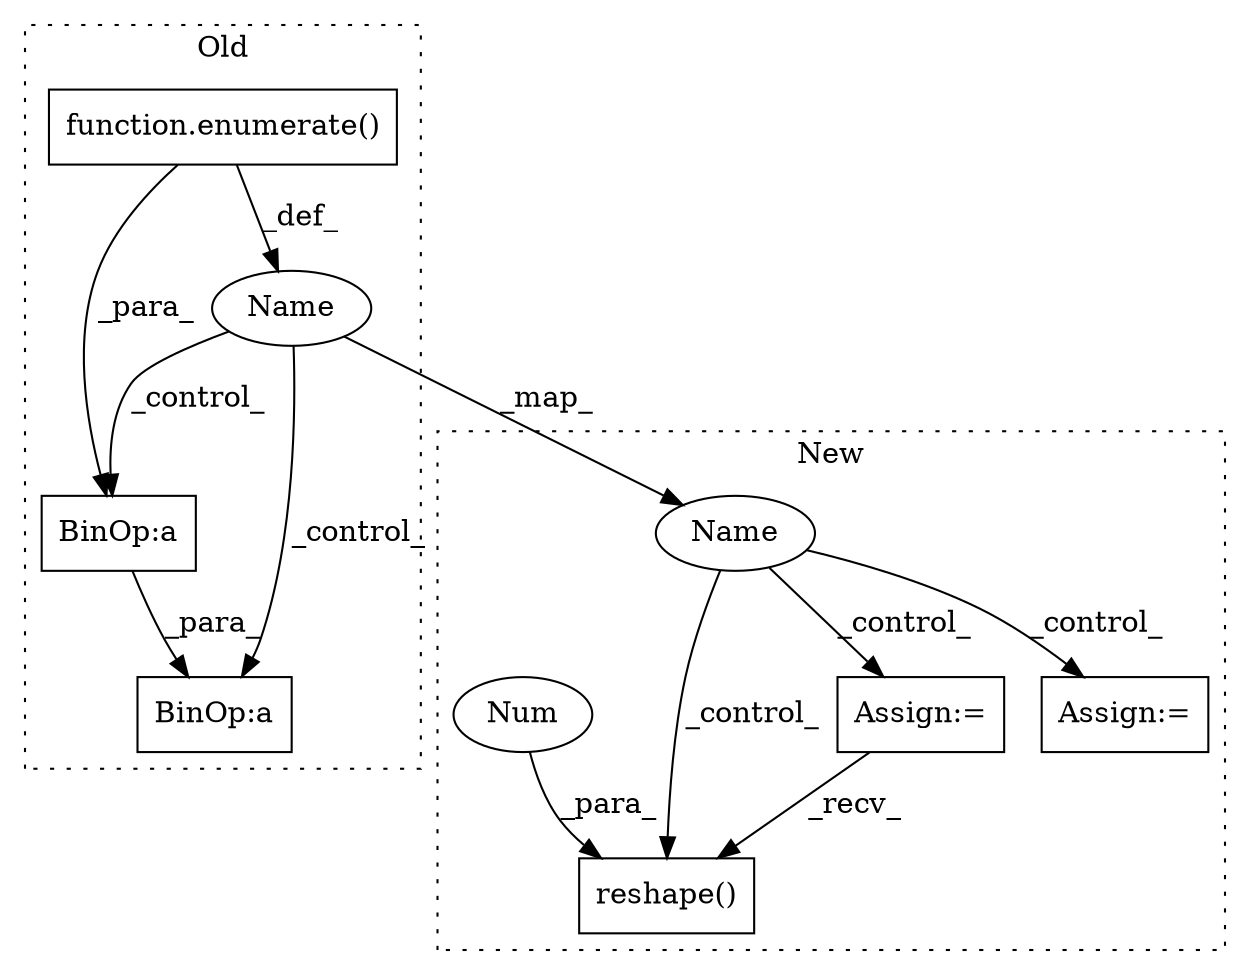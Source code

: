 digraph G {
subgraph cluster0 {
1 [label="function.enumerate()" a="75" s="8932,8988" l="10,1" shape="box"];
4 [label="BinOp:a" a="82" s="9074" l="13" shape="box"];
5 [label="Name" a="87" s="8920" l="8" shape="ellipse"];
7 [label="BinOp:a" a="82" s="9074" l="3" shape="box"];
label = "Old";
style="dotted";
}
subgraph cluster1 {
2 [label="reshape()" a="75" s="8678,8714" l="31,1" shape="box"];
3 [label="Assign:=" a="68" s="8549" l="3" shape="box"];
6 [label="Name" a="87" s="8048" l="21" shape="ellipse"];
8 [label="Num" a="76" s="8709" l="2" shape="ellipse"];
9 [label="Assign:=" a="68" s="8268" l="3" shape="box"];
label = "New";
style="dotted";
}
1 -> 5 [label="_def_"];
1 -> 7 [label="_para_"];
3 -> 2 [label="_recv_"];
5 -> 7 [label="_control_"];
5 -> 6 [label="_map_"];
5 -> 4 [label="_control_"];
6 -> 3 [label="_control_"];
6 -> 2 [label="_control_"];
6 -> 9 [label="_control_"];
7 -> 4 [label="_para_"];
8 -> 2 [label="_para_"];
}